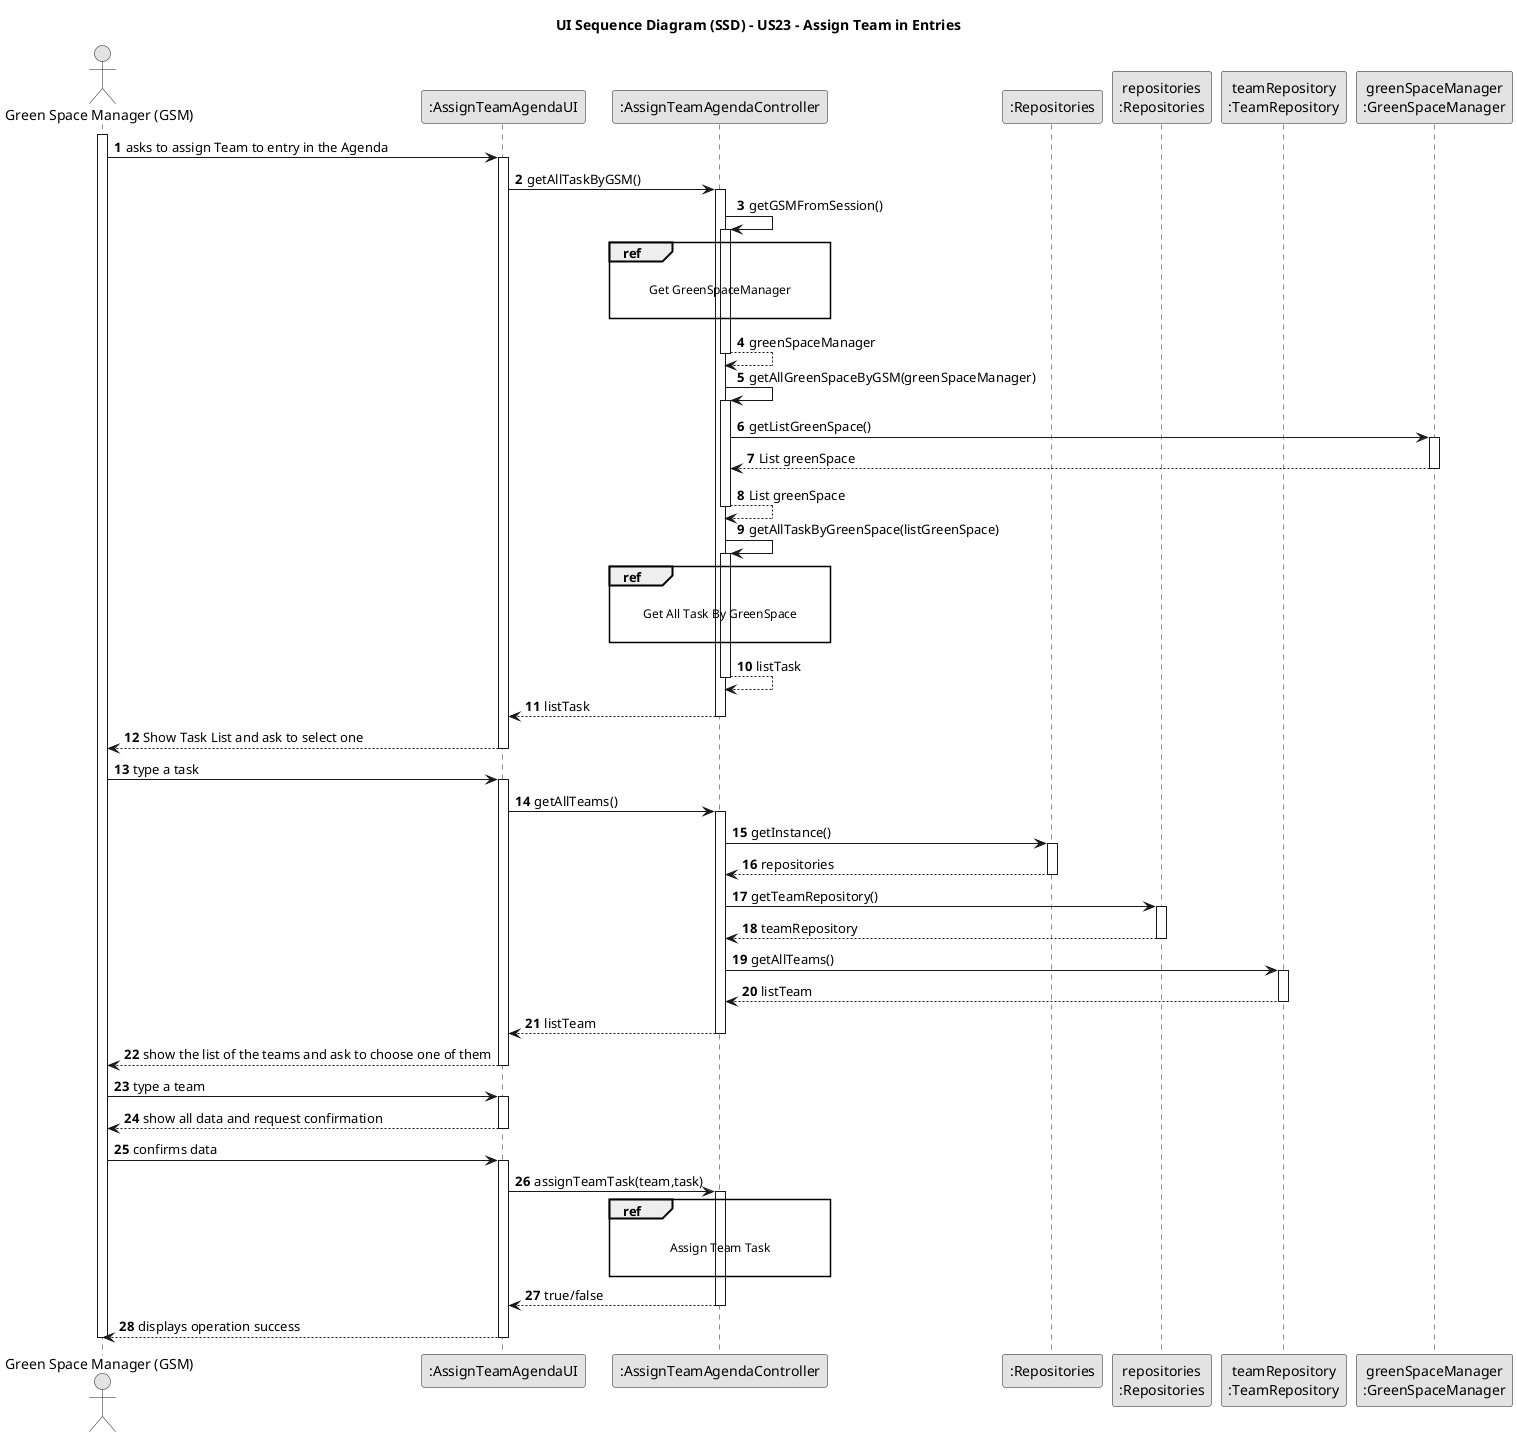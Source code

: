 @startuml
skinparam monochrome true
skinparam packageStyle rectangle
skinparam shadowing false

title UI Sequence Diagram (SSD) - US23 - Assign Team in Entries

autonumber

'hide footbox
actor "Green Space Manager (GSM)" as GSM

participant ":AssignTeamAgendaUI" as UI
participant ":AssignTeamAgendaController" as CTRL
participant ":Repositories" as RepositorySingleton
participant "repositories\n:Repositories" as PLAT
participant "teamRepository\n:TeamRepository" as TR
participant "greenSpaceManager\n:GreenSpaceManager" as GSMO

activate GSM	

GSM	 -> UI : asks to assign Team to entry in the Agenda

activate UI

UI -> CTRL : getAllTaskByGSM()

activate CTRL

CTRL -> CTRL : getGSMFromSession()

activate CTRL

ref over CTRL

Get GreenSpaceManager

end

CTRL --> CTRL : greenSpaceManager

deactivate CTRL

CTRL -> CTRL : getAllGreenSpaceByGSM(greenSpaceManager)

activate CTRL

CTRL -> GSMO : getListGreenSpace()

activate GSMO

GSMO --> CTRL : List greenSpace

deactivate GSMO

CTRL --> CTRL : List greenSpace

deactivate CTRL

CTRL -> CTRL : getAllTaskByGreenSpace(listGreenSpace)

activate CTRL

ref over CTRL

Get All Task By GreenSpace

end

CTRL --> CTRL : listTask

deactivate

CTRL --> UI : listTask

deactivate CTRL

UI --> GSM	 : Show Task List and ask to select one
deactivate UI

GSM	->UI: type a task

activate UI

UI -> CTRL : getAllTeams()

activate CTRL

CTRL -> RepositorySingleton : getInstance()

activate RepositorySingleton

RepositorySingleton --> CTRL : repositories

deactivate RepositorySingleton

CTRL -> PLAT : getTeamRepository()

activate PLAT

PLAT --> CTRL: teamRepository

deactivate PLAT

CTRL -> TR : getAllTeams()

activate TR

TR --> CTRL : listTeam

deactivate TR

CTRL --> UI : listTeam

deactivate CTRL

UI --> GSM	 : show the list of the teams and ask to choose one of them

deactivate UI

GSM	 -> UI : type a team

activate UI

UI --> GSM : show all data and request confirmation

deactivate UI

GSM -> UI : confirms data

activate UI

UI -> CTRL: assignTeamTask(team,task)

activate CTRL

ref over CTRL

Assign Team Task

end

CTRL --> UI : true/false

deactivate CTRL

UI --> GSM	 : displays operation success

deactivate UI

deactivate GSM
@enduml